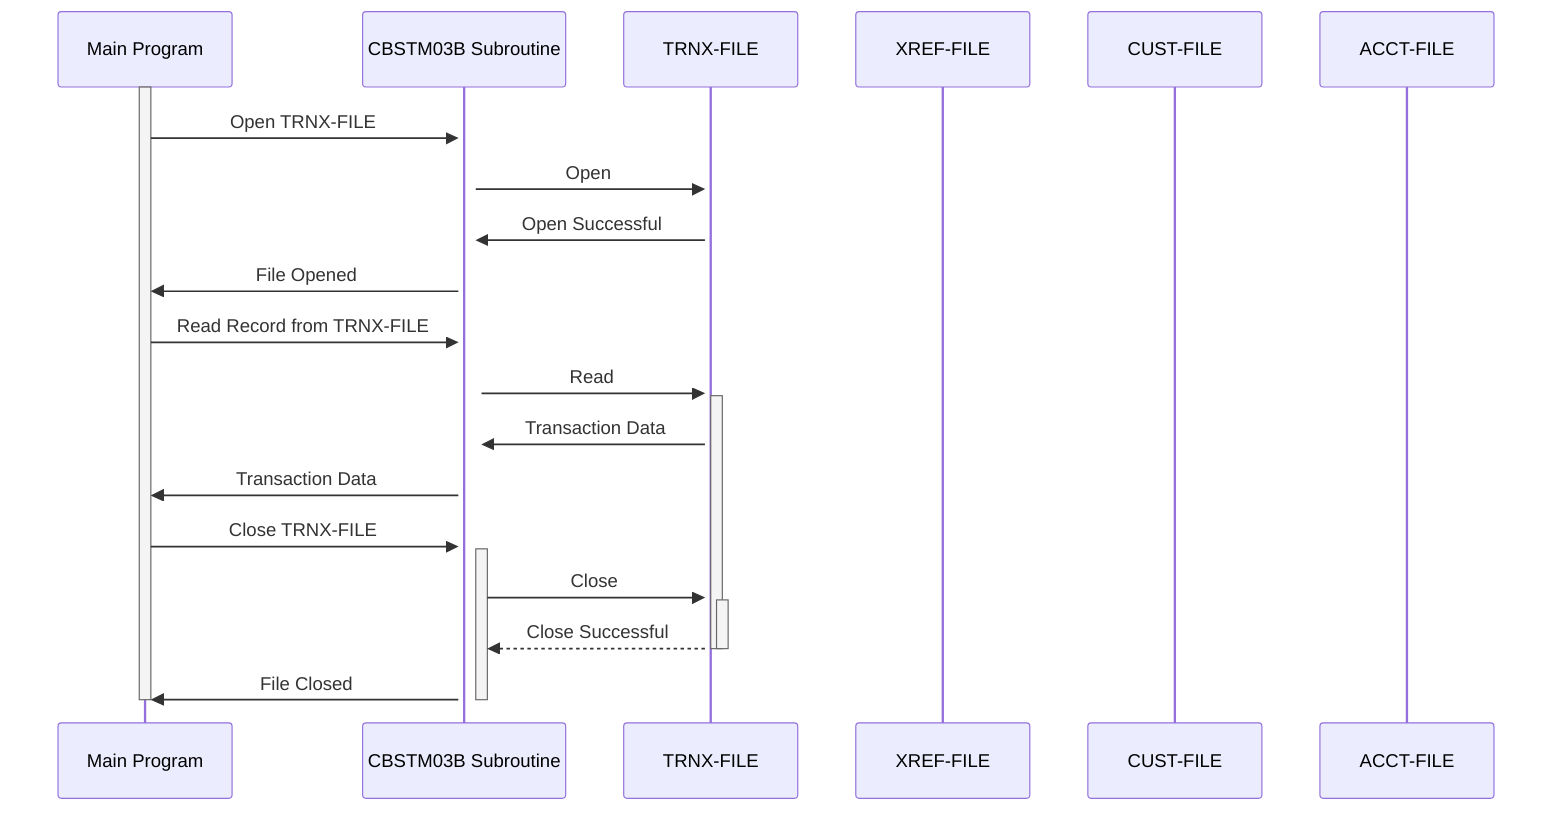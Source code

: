 sequenceDiagram
    participant Main Program
    participant CBSTM03B Subroutine
    participant TRNX-FILE
    participant XREF-FILE
    participant CUST-FILE
    participant ACCT-FILE

    activate Main Program
    Main Program->>+CBSTM03B Subroutine: Open TRNX-FILE
    activate CBSTM03B Subroutine
    CBSTM03B Subroutine->>+TRNX-FILE: Open
    TRNX-FILE->>CBSTM03B Subroutine: Open Successful
    CBSTM03B Subroutine->>Main Program: File Opened
    
    Main Program->>+CBSTM03B Subroutine: Read Record from TRNX-FILE
    CBSTM03B Subroutine->>+TRNX-FILE: Read
    TRNX-FILE->>CBSTM03B Subroutine: Transaction Data
    CBSTM03B Subroutine->>Main Program: Transaction Data

    Main Program->>+CBSTM03B Subroutine: Close TRNX-FILE
    CBSTM03B Subroutine->>+TRNX-FILE: Close
    TRNX-FILE-->>-CBSTM03B Subroutine: Close Successful
    deactivate TRNX-FILE
    CBSTM03B Subroutine->>Main Program: File Closed
    deactivate CBSTM03B Subroutine
    deactivate Main Program